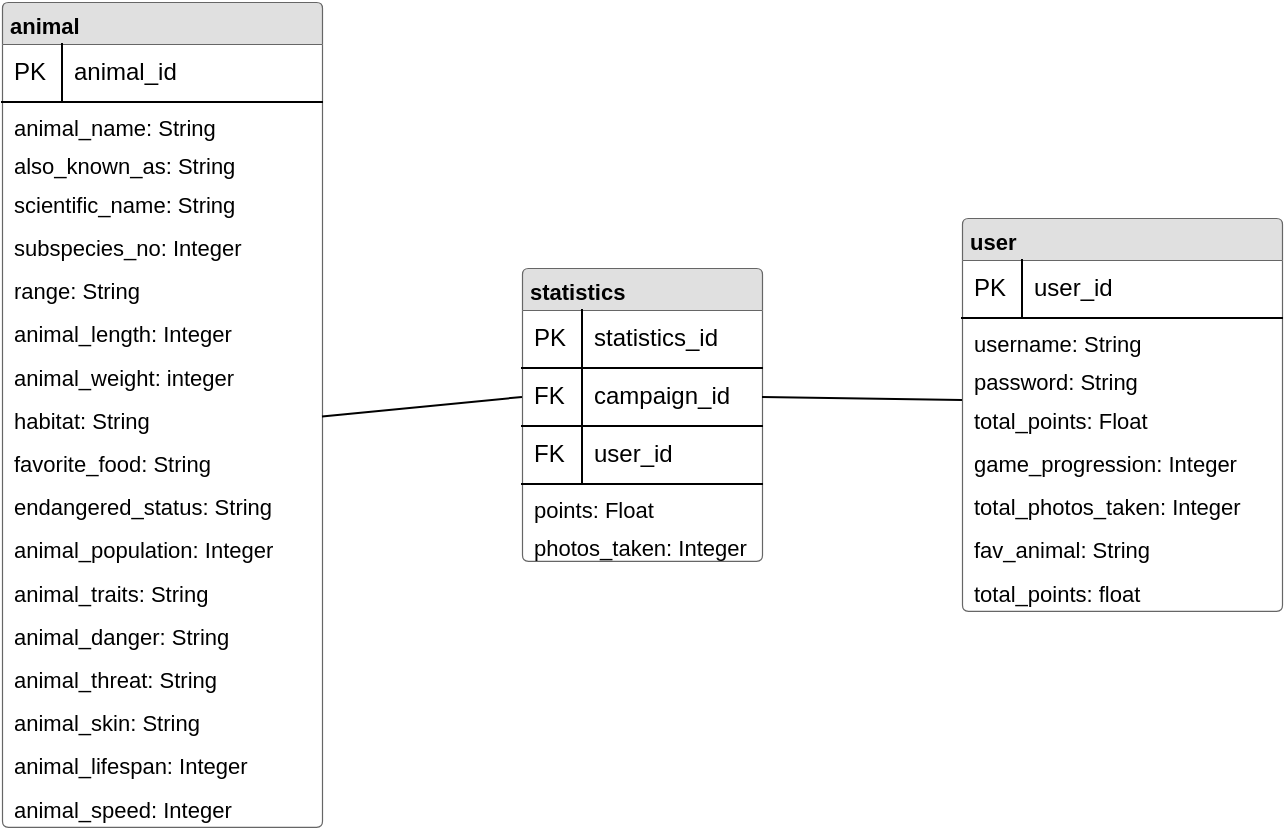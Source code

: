 <mxfile version="13.7.8" type="device"><diagram id="o_iIJYJaoY6ikTkR_PDY" name="Page-1"><mxGraphModel dx="864" dy="1803" grid="1" gridSize="10" guides="1" tooltips="1" connect="1" arrows="1" fold="1" page="0" pageScale="1" pageWidth="361" pageHeight="561" math="0" shadow="0"><root><mxCell id="0"/><mxCell id="1" parent="0"/><mxCell id="HFLcEnYJDopGBQXRUPlN-1" value="user" style="html=1;whiteSpace=wrap;swimlane;childLayout=stackLayout;horizontal=1;horizontalStack=0;resizeParent=1;resizeParentMax=0;resizeLast=0;collapsible=1;marginBottom=0;swimlaneFillColor=#ffffff;startSize=21;fontSize=11;fontColor=#000000;align=left;spacingLeft=4.991;spacingRight=8.318;spacingTop=2.377;spacing=0;strokeColor=#666666;strokeOpacity=100;fillOpacity=100;rounded=1;absoluteArcSize=1;arcSize=6;fillColor=#ffffff;strokeWidth=0.6;fillColor=#e0e0e0;" vertex="1" parent="1"><mxGeometry x="880" y="-841" width="160" height="196.4" as="geometry"/></mxCell><mxCell id="HFLcEnYJDopGBQXRUPlN-2" value="user_id" style="shape=partialRectangle;top=0;left=0;right=0;bottom=1;align=left;verticalAlign=top;fillColor=none;spacingLeft=34;spacingRight=4;overflow=hidden;rotatable=0;points=[[0,0.5],[1,0.5]];portConstraint=eastwest;dropTarget=0;fontSize=12;" vertex="1" parent="HFLcEnYJDopGBQXRUPlN-1"><mxGeometry y="21" width="160" height="29" as="geometry"/></mxCell><mxCell id="HFLcEnYJDopGBQXRUPlN-3" value="PK" style="shape=partialRectangle;top=0;left=0;bottom=0;fillColor=none;align=left;verticalAlign=top;spacingLeft=4;spacingRight=4;overflow=hidden;rotatable=0;points=[];portConstraint=eastwest;part=1;fontSize=12;" vertex="1" connectable="0" parent="HFLcEnYJDopGBQXRUPlN-2"><mxGeometry width="30" height="29" as="geometry"/></mxCell><mxCell id="HFLcEnYJDopGBQXRUPlN-4" value="username: String" style="part=1;resizeHeight=0;strokeColor=none;align=left;verticalAlign=top;spacingLeft=4;spacingRight=4;overflow=hidden;rotatable=0;points=[[0,0.5],[1,0.5]];portConstraint=eastwest;swimlaneFillColor=#ffffff;fontSize=11;fillColor=none;strokeOpacity=100;fillOpacity=100;" vertex="1" parent="HFLcEnYJDopGBQXRUPlN-1"><mxGeometry y="50" width="160" height="19.2" as="geometry"/></mxCell><mxCell id="HFLcEnYJDopGBQXRUPlN-8" value="password: String" style="part=1;resizeHeight=0;strokeColor=none;align=left;verticalAlign=top;spacingLeft=4;spacingRight=4;overflow=hidden;rotatable=0;points=[[0,0.5],[1,0.5]];portConstraint=eastwest;swimlaneFillColor=#ffffff;fontSize=11;fillColor=none;strokeOpacity=100;fillOpacity=100;" vertex="1" parent="HFLcEnYJDopGBQXRUPlN-1"><mxGeometry y="69.2" width="160" height="19.2" as="geometry"/></mxCell><mxCell id="HFLcEnYJDopGBQXRUPlN-9" value="total_points: Float" style="part=1;resizeHeight=0;strokeColor=none;align=left;verticalAlign=top;spacingLeft=4;spacingRight=4;overflow=hidden;rotatable=0;points=[[0,0.5],[1,0.5]];portConstraint=eastwest;swimlaneFillColor=#ffffff;fontSize=11;fillColor=none;strokeOpacity=100;fillOpacity=100;" vertex="1" parent="HFLcEnYJDopGBQXRUPlN-1"><mxGeometry y="88.4" width="160" height="21.6" as="geometry"/></mxCell><mxCell id="HFLcEnYJDopGBQXRUPlN-11" value="game_progression: Integer" style="part=1;resizeHeight=0;strokeColor=none;align=left;verticalAlign=top;spacingLeft=4;spacingRight=4;overflow=hidden;rotatable=0;points=[[0,0.5],[1,0.5]];portConstraint=eastwest;swimlaneFillColor=#ffffff;fontSize=11;fillColor=none;strokeOpacity=100;fillOpacity=100;" vertex="1" parent="HFLcEnYJDopGBQXRUPlN-1"><mxGeometry y="110" width="160" height="21.6" as="geometry"/></mxCell><mxCell id="HFLcEnYJDopGBQXRUPlN-12" value="total_photos_taken: Integer" style="part=1;resizeHeight=0;strokeColor=none;align=left;verticalAlign=top;spacingLeft=4;spacingRight=4;overflow=hidden;rotatable=0;points=[[0,0.5],[1,0.5]];portConstraint=eastwest;swimlaneFillColor=#ffffff;fontSize=11;fillColor=none;strokeOpacity=100;fillOpacity=100;" vertex="1" parent="HFLcEnYJDopGBQXRUPlN-1"><mxGeometry y="131.6" width="160" height="21.6" as="geometry"/></mxCell><mxCell id="HFLcEnYJDopGBQXRUPlN-13" value="fav_animal: String" style="part=1;resizeHeight=0;strokeColor=none;align=left;verticalAlign=top;spacingLeft=4;spacingRight=4;overflow=hidden;rotatable=0;points=[[0,0.5],[1,0.5]];portConstraint=eastwest;swimlaneFillColor=#ffffff;fontSize=11;fillColor=none;strokeOpacity=100;fillOpacity=100;" vertex="1" parent="HFLcEnYJDopGBQXRUPlN-1"><mxGeometry y="153.2" width="160" height="21.6" as="geometry"/></mxCell><mxCell id="HFLcEnYJDopGBQXRUPlN-14" value="total_points: float&#10;" style="part=1;resizeHeight=0;strokeColor=none;align=left;verticalAlign=top;spacingLeft=4;spacingRight=4;overflow=hidden;rotatable=0;points=[[0,0.5],[1,0.5]];portConstraint=eastwest;swimlaneFillColor=#ffffff;fontSize=11;fillColor=none;strokeOpacity=100;fillOpacity=100;" vertex="1" parent="HFLcEnYJDopGBQXRUPlN-1"><mxGeometry y="174.8" width="160" height="21.6" as="geometry"/></mxCell><mxCell id="HFLcEnYJDopGBQXRUPlN-15" value="statistics" style="html=1;whiteSpace=wrap;swimlane;childLayout=stackLayout;horizontal=1;horizontalStack=0;resizeParent=1;resizeParentMax=0;resizeLast=0;collapsible=1;marginBottom=0;swimlaneFillColor=#ffffff;startSize=21;fontSize=11;fontColor=#000000;align=left;spacingLeft=4.991;spacingRight=8.318;spacingTop=2.377;spacing=0;strokeColor=#666666;strokeOpacity=100;fillOpacity=100;rounded=1;absoluteArcSize=1;arcSize=6;fillColor=#ffffff;strokeWidth=0.6;fillColor=#e0e0e0;" vertex="1" parent="1"><mxGeometry x="660" y="-816" width="120" height="146.4" as="geometry"/></mxCell><mxCell id="HFLcEnYJDopGBQXRUPlN-16" value="statistics_id" style="shape=partialRectangle;top=0;left=0;right=0;bottom=1;align=left;verticalAlign=top;fillColor=none;spacingLeft=34;spacingRight=4;overflow=hidden;rotatable=0;points=[[0,0.5],[1,0.5]];portConstraint=eastwest;dropTarget=0;fontSize=12;" vertex="1" parent="HFLcEnYJDopGBQXRUPlN-15"><mxGeometry y="21" width="120" height="29" as="geometry"/></mxCell><mxCell id="HFLcEnYJDopGBQXRUPlN-17" value="PK" style="shape=partialRectangle;top=0;left=0;bottom=0;fillColor=none;align=left;verticalAlign=top;spacingLeft=4;spacingRight=4;overflow=hidden;rotatable=0;points=[];portConstraint=eastwest;part=1;fontSize=12;" vertex="1" connectable="0" parent="HFLcEnYJDopGBQXRUPlN-16"><mxGeometry width="30" height="29" as="geometry"/></mxCell><mxCell id="HFLcEnYJDopGBQXRUPlN-25" value="campaign_id" style="shape=partialRectangle;top=0;left=0;right=0;bottom=1;align=left;verticalAlign=top;fillColor=none;spacingLeft=34;spacingRight=4;overflow=hidden;rotatable=0;points=[[0,0.5],[1,0.5]];portConstraint=eastwest;dropTarget=0;fontSize=12;" vertex="1" parent="HFLcEnYJDopGBQXRUPlN-15"><mxGeometry y="50" width="120" height="29" as="geometry"/></mxCell><mxCell id="HFLcEnYJDopGBQXRUPlN-26" value="FK" style="shape=partialRectangle;top=0;left=0;bottom=0;fillColor=none;align=left;verticalAlign=top;spacingLeft=4;spacingRight=4;overflow=hidden;rotatable=0;points=[];portConstraint=eastwest;part=1;fontSize=12;" vertex="1" connectable="0" parent="HFLcEnYJDopGBQXRUPlN-25"><mxGeometry width="30" height="29" as="geometry"/></mxCell><mxCell id="HFLcEnYJDopGBQXRUPlN-27" value="user_id" style="shape=partialRectangle;top=0;left=0;right=0;bottom=1;align=left;verticalAlign=top;fillColor=none;spacingLeft=34;spacingRight=4;overflow=hidden;rotatable=0;points=[[0,0.5],[1,0.5]];portConstraint=eastwest;dropTarget=0;fontSize=12;" vertex="1" parent="HFLcEnYJDopGBQXRUPlN-15"><mxGeometry y="79" width="120" height="29" as="geometry"/></mxCell><mxCell id="HFLcEnYJDopGBQXRUPlN-28" value="FK" style="shape=partialRectangle;top=0;left=0;bottom=0;fillColor=none;align=left;verticalAlign=top;spacingLeft=4;spacingRight=4;overflow=hidden;rotatable=0;points=[];portConstraint=eastwest;part=1;fontSize=12;" vertex="1" connectable="0" parent="HFLcEnYJDopGBQXRUPlN-27"><mxGeometry width="30" height="29" as="geometry"/></mxCell><mxCell id="HFLcEnYJDopGBQXRUPlN-18" value="points: Float" style="part=1;resizeHeight=0;strokeColor=none;align=left;verticalAlign=top;spacingLeft=4;spacingRight=4;overflow=hidden;rotatable=0;points=[[0,0.5],[1,0.5]];portConstraint=eastwest;swimlaneFillColor=#ffffff;fontSize=11;fillColor=none;strokeOpacity=100;fillOpacity=100;" vertex="1" parent="HFLcEnYJDopGBQXRUPlN-15"><mxGeometry y="108" width="120" height="19.2" as="geometry"/></mxCell><mxCell id="HFLcEnYJDopGBQXRUPlN-19" value="photos_taken: Integer" style="part=1;resizeHeight=0;strokeColor=none;align=left;verticalAlign=top;spacingLeft=4;spacingRight=4;overflow=hidden;rotatable=0;points=[[0,0.5],[1,0.5]];portConstraint=eastwest;swimlaneFillColor=#ffffff;fontSize=11;fillColor=none;strokeOpacity=100;fillOpacity=100;" vertex="1" parent="HFLcEnYJDopGBQXRUPlN-15"><mxGeometry y="127.2" width="120" height="19.2" as="geometry"/></mxCell><mxCell id="HFLcEnYJDopGBQXRUPlN-29" value="animal" style="html=1;whiteSpace=wrap;swimlane;childLayout=stackLayout;horizontal=1;horizontalStack=0;resizeParent=1;resizeParentMax=0;resizeLast=0;collapsible=1;marginBottom=0;swimlaneFillColor=#ffffff;startSize=21;fontSize=11;fontColor=#000000;align=left;spacingLeft=4.991;spacingRight=8.318;spacingTop=2.377;spacing=0;strokeColor=#666666;strokeOpacity=100;fillOpacity=100;rounded=1;absoluteArcSize=1;arcSize=6;fillColor=#ffffff;strokeWidth=0.6;fillColor=#e0e0e0;" vertex="1" parent="1"><mxGeometry x="400" y="-949" width="160" height="412.4" as="geometry"/></mxCell><mxCell id="HFLcEnYJDopGBQXRUPlN-30" value="animal_id" style="shape=partialRectangle;top=0;left=0;right=0;bottom=1;align=left;verticalAlign=top;fillColor=none;spacingLeft=34;spacingRight=4;overflow=hidden;rotatable=0;points=[[0,0.5],[1,0.5]];portConstraint=eastwest;dropTarget=0;fontSize=12;" vertex="1" parent="HFLcEnYJDopGBQXRUPlN-29"><mxGeometry y="21" width="160" height="29" as="geometry"/></mxCell><mxCell id="HFLcEnYJDopGBQXRUPlN-31" value="PK" style="shape=partialRectangle;top=0;left=0;bottom=0;fillColor=none;align=left;verticalAlign=top;spacingLeft=4;spacingRight=4;overflow=hidden;rotatable=0;points=[];portConstraint=eastwest;part=1;fontSize=12;" vertex="1" connectable="0" parent="HFLcEnYJDopGBQXRUPlN-30"><mxGeometry width="30" height="29" as="geometry"/></mxCell><mxCell id="HFLcEnYJDopGBQXRUPlN-32" value="animal_name: String" style="part=1;resizeHeight=0;strokeColor=none;align=left;verticalAlign=top;spacingLeft=4;spacingRight=4;overflow=hidden;rotatable=0;points=[[0,0.5],[1,0.5]];portConstraint=eastwest;swimlaneFillColor=#ffffff;fontSize=11;fillColor=none;strokeOpacity=100;fillOpacity=100;" vertex="1" parent="HFLcEnYJDopGBQXRUPlN-29"><mxGeometry y="50" width="160" height="19.2" as="geometry"/></mxCell><mxCell id="HFLcEnYJDopGBQXRUPlN-33" value="also_known_as: String" style="part=1;resizeHeight=0;strokeColor=none;align=left;verticalAlign=top;spacingLeft=4;spacingRight=4;overflow=hidden;rotatable=0;points=[[0,0.5],[1,0.5]];portConstraint=eastwest;swimlaneFillColor=#ffffff;fontSize=11;fillColor=none;strokeOpacity=100;fillOpacity=100;" vertex="1" parent="HFLcEnYJDopGBQXRUPlN-29"><mxGeometry y="69.2" width="160" height="19.2" as="geometry"/></mxCell><mxCell id="HFLcEnYJDopGBQXRUPlN-34" value="scientific_name: String" style="part=1;resizeHeight=0;strokeColor=none;align=left;verticalAlign=top;spacingLeft=4;spacingRight=4;overflow=hidden;rotatable=0;points=[[0,0.5],[1,0.5]];portConstraint=eastwest;swimlaneFillColor=#ffffff;fontSize=11;fillColor=none;strokeOpacity=100;fillOpacity=100;" vertex="1" parent="HFLcEnYJDopGBQXRUPlN-29"><mxGeometry y="88.4" width="160" height="21.6" as="geometry"/></mxCell><mxCell id="HFLcEnYJDopGBQXRUPlN-35" value="subspecies_no: Integer" style="part=1;resizeHeight=0;strokeColor=none;align=left;verticalAlign=top;spacingLeft=4;spacingRight=4;overflow=hidden;rotatable=0;points=[[0,0.5],[1,0.5]];portConstraint=eastwest;swimlaneFillColor=#ffffff;fontSize=11;fillColor=none;strokeOpacity=100;fillOpacity=100;" vertex="1" parent="HFLcEnYJDopGBQXRUPlN-29"><mxGeometry y="110" width="160" height="21.6" as="geometry"/></mxCell><mxCell id="HFLcEnYJDopGBQXRUPlN-36" value="range: String" style="part=1;resizeHeight=0;strokeColor=none;align=left;verticalAlign=top;spacingLeft=4;spacingRight=4;overflow=hidden;rotatable=0;points=[[0,0.5],[1,0.5]];portConstraint=eastwest;swimlaneFillColor=#ffffff;fontSize=11;fillColor=none;strokeOpacity=100;fillOpacity=100;" vertex="1" parent="HFLcEnYJDopGBQXRUPlN-29"><mxGeometry y="131.6" width="160" height="21.6" as="geometry"/></mxCell><mxCell id="HFLcEnYJDopGBQXRUPlN-37" value="animal_length: Integer" style="part=1;resizeHeight=0;strokeColor=none;align=left;verticalAlign=top;spacingLeft=4;spacingRight=4;overflow=hidden;rotatable=0;points=[[0,0.5],[1,0.5]];portConstraint=eastwest;swimlaneFillColor=#ffffff;fontSize=11;fillColor=none;strokeOpacity=100;fillOpacity=100;" vertex="1" parent="HFLcEnYJDopGBQXRUPlN-29"><mxGeometry y="153.2" width="160" height="21.6" as="geometry"/></mxCell><mxCell id="HFLcEnYJDopGBQXRUPlN-38" value="animal_weight: integer" style="part=1;resizeHeight=0;strokeColor=none;align=left;verticalAlign=top;spacingLeft=4;spacingRight=4;overflow=hidden;rotatable=0;points=[[0,0.5],[1,0.5]];portConstraint=eastwest;swimlaneFillColor=#ffffff;fontSize=11;fillColor=none;strokeOpacity=100;fillOpacity=100;" vertex="1" parent="HFLcEnYJDopGBQXRUPlN-29"><mxGeometry y="174.8" width="160" height="21.6" as="geometry"/></mxCell><mxCell id="HFLcEnYJDopGBQXRUPlN-39" value="habitat: String" style="part=1;resizeHeight=0;strokeColor=none;align=left;verticalAlign=top;spacingLeft=4;spacingRight=4;overflow=hidden;rotatable=0;points=[[0,0.5],[1,0.5]];portConstraint=eastwest;swimlaneFillColor=#ffffff;fontSize=11;fillColor=none;strokeOpacity=100;fillOpacity=100;" vertex="1" parent="HFLcEnYJDopGBQXRUPlN-29"><mxGeometry y="196.4" width="160" height="21.6" as="geometry"/></mxCell><mxCell id="HFLcEnYJDopGBQXRUPlN-41" value="favorite_food: String" style="part=1;resizeHeight=0;strokeColor=none;align=left;verticalAlign=top;spacingLeft=4;spacingRight=4;overflow=hidden;rotatable=0;points=[[0,0.5],[1,0.5]];portConstraint=eastwest;swimlaneFillColor=#ffffff;fontSize=11;fillColor=none;strokeOpacity=100;fillOpacity=100;" vertex="1" parent="HFLcEnYJDopGBQXRUPlN-29"><mxGeometry y="218.0" width="160" height="21.6" as="geometry"/></mxCell><mxCell id="HFLcEnYJDopGBQXRUPlN-40" value="endangered_status: String" style="part=1;resizeHeight=0;strokeColor=none;align=left;verticalAlign=top;spacingLeft=4;spacingRight=4;overflow=hidden;rotatable=0;points=[[0,0.5],[1,0.5]];portConstraint=eastwest;swimlaneFillColor=#ffffff;fontSize=11;fillColor=none;strokeOpacity=100;fillOpacity=100;" vertex="1" parent="HFLcEnYJDopGBQXRUPlN-29"><mxGeometry y="239.6" width="160" height="21.6" as="geometry"/></mxCell><mxCell id="HFLcEnYJDopGBQXRUPlN-43" value="animal_population: Integer" style="part=1;resizeHeight=0;strokeColor=none;align=left;verticalAlign=top;spacingLeft=4;spacingRight=4;overflow=hidden;rotatable=0;points=[[0,0.5],[1,0.5]];portConstraint=eastwest;swimlaneFillColor=#ffffff;fontSize=11;fillColor=none;strokeOpacity=100;fillOpacity=100;" vertex="1" parent="HFLcEnYJDopGBQXRUPlN-29"><mxGeometry y="261.2" width="160" height="21.6" as="geometry"/></mxCell><mxCell id="HFLcEnYJDopGBQXRUPlN-44" value="animal_traits: String" style="part=1;resizeHeight=0;strokeColor=none;align=left;verticalAlign=top;spacingLeft=4;spacingRight=4;overflow=hidden;rotatable=0;points=[[0,0.5],[1,0.5]];portConstraint=eastwest;swimlaneFillColor=#ffffff;fontSize=11;fillColor=none;strokeOpacity=100;fillOpacity=100;" vertex="1" parent="HFLcEnYJDopGBQXRUPlN-29"><mxGeometry y="282.8" width="160" height="21.6" as="geometry"/></mxCell><mxCell id="HFLcEnYJDopGBQXRUPlN-42" value="animal_danger: String" style="part=1;resizeHeight=0;strokeColor=none;align=left;verticalAlign=top;spacingLeft=4;spacingRight=4;overflow=hidden;rotatable=0;points=[[0,0.5],[1,0.5]];portConstraint=eastwest;swimlaneFillColor=#ffffff;fontSize=11;fillColor=none;strokeOpacity=100;fillOpacity=100;" vertex="1" parent="HFLcEnYJDopGBQXRUPlN-29"><mxGeometry y="304.4" width="160" height="21.6" as="geometry"/></mxCell><mxCell id="HFLcEnYJDopGBQXRUPlN-67" value="animal_threat: String" style="part=1;resizeHeight=0;strokeColor=none;align=left;verticalAlign=top;spacingLeft=4;spacingRight=4;overflow=hidden;rotatable=0;points=[[0,0.5],[1,0.5]];portConstraint=eastwest;swimlaneFillColor=#ffffff;fontSize=11;fillColor=none;strokeOpacity=100;fillOpacity=100;" vertex="1" parent="HFLcEnYJDopGBQXRUPlN-29"><mxGeometry y="326.0" width="160" height="21.6" as="geometry"/></mxCell><mxCell id="HFLcEnYJDopGBQXRUPlN-62" value="animal_skin: String" style="part=1;resizeHeight=0;strokeColor=none;align=left;verticalAlign=top;spacingLeft=4;spacingRight=4;overflow=hidden;rotatable=0;points=[[0,0.5],[1,0.5]];portConstraint=eastwest;swimlaneFillColor=#ffffff;fontSize=11;fillColor=none;strokeOpacity=100;fillOpacity=100;" vertex="1" parent="HFLcEnYJDopGBQXRUPlN-29"><mxGeometry y="347.6" width="160" height="21.6" as="geometry"/></mxCell><mxCell id="HFLcEnYJDopGBQXRUPlN-68" value="animal_lifespan: Integer" style="part=1;resizeHeight=0;strokeColor=none;align=left;verticalAlign=top;spacingLeft=4;spacingRight=4;overflow=hidden;rotatable=0;points=[[0,0.5],[1,0.5]];portConstraint=eastwest;swimlaneFillColor=#ffffff;fontSize=11;fillColor=none;strokeOpacity=100;fillOpacity=100;" vertex="1" parent="HFLcEnYJDopGBQXRUPlN-29"><mxGeometry y="369.2" width="160" height="21.6" as="geometry"/></mxCell><mxCell id="HFLcEnYJDopGBQXRUPlN-69" value="animal_speed: Integer" style="part=1;resizeHeight=0;strokeColor=none;align=left;verticalAlign=top;spacingLeft=4;spacingRight=4;overflow=hidden;rotatable=0;points=[[0,0.5],[1,0.5]];portConstraint=eastwest;swimlaneFillColor=#ffffff;fontSize=11;fillColor=none;strokeOpacity=100;fillOpacity=100;" vertex="1" parent="HFLcEnYJDopGBQXRUPlN-29"><mxGeometry y="390.8" width="160" height="21.6" as="geometry"/></mxCell><mxCell id="HFLcEnYJDopGBQXRUPlN-73" value="" style="endArrow=none;html=1;exitX=1;exitY=0.5;exitDx=0;exitDy=0;" edge="1" parent="1" source="HFLcEnYJDopGBQXRUPlN-25"><mxGeometry width="50" height="50" relative="1" as="geometry"><mxPoint x="890" y="-700" as="sourcePoint"/><mxPoint x="880" y="-750" as="targetPoint"/></mxGeometry></mxCell><mxCell id="HFLcEnYJDopGBQXRUPlN-74" value="" style="endArrow=none;html=1;exitX=1;exitY=0.5;exitDx=0;exitDy=0;entryX=0;entryY=0.5;entryDx=0;entryDy=0;" edge="1" parent="1" source="HFLcEnYJDopGBQXRUPlN-39" target="HFLcEnYJDopGBQXRUPlN-25"><mxGeometry width="50" height="50" relative="1" as="geometry"><mxPoint x="600" y="-720" as="sourcePoint"/><mxPoint x="650" y="-770" as="targetPoint"/></mxGeometry></mxCell></root></mxGraphModel></diagram></mxfile>